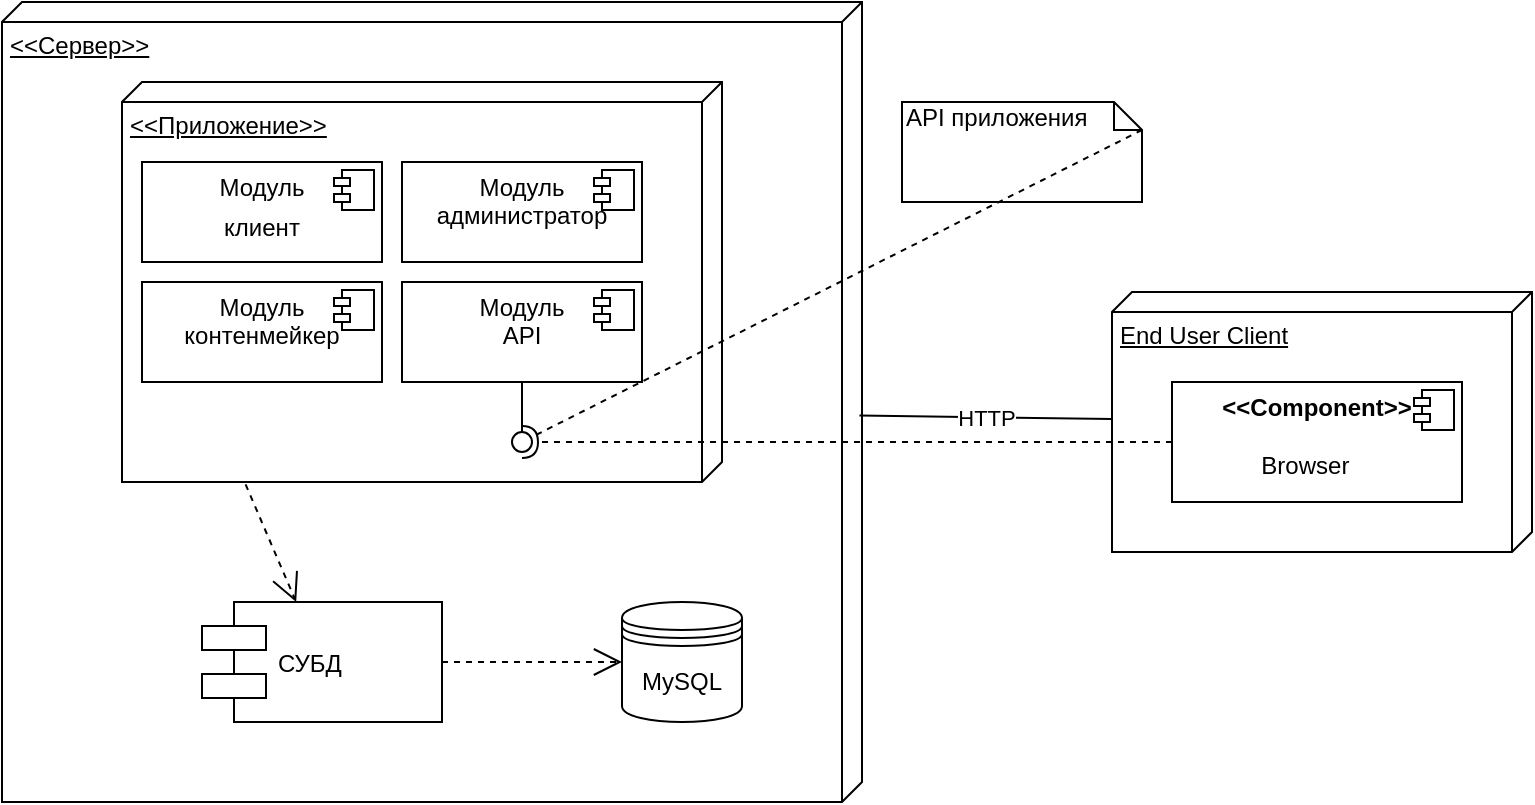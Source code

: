 <mxfile version="12.6.5" type="device"><diagram id="9e5L1c0t1BFMIEid9Wkt" name="Страница 1"><mxGraphModel dx="2235" dy="766" grid="1" gridSize="10" guides="1" tooltips="1" connect="1" arrows="1" fold="1" page="1" pageScale="1" pageWidth="827" pageHeight="1169" math="0" shadow="0"><root><mxCell id="0"/><mxCell id="1" parent="0"/><mxCell id="tIO9x3HwUAPWO4-eA81q-1" value="&amp;lt;&amp;lt;Сервер&amp;gt;&amp;gt;" style="verticalAlign=top;align=left;spacingTop=8;spacingLeft=2;spacingRight=12;shape=cube;size=10;direction=south;fontStyle=4;html=1;" parent="1" vertex="1"><mxGeometry x="-50" y="80" width="430" height="400" as="geometry"/></mxCell><mxCell id="tIO9x3HwUAPWO4-eA81q-2" value="End User Client" style="verticalAlign=top;align=left;spacingTop=8;spacingLeft=2;spacingRight=12;shape=cube;size=10;direction=south;fontStyle=4;html=1;" parent="1" vertex="1"><mxGeometry x="505" y="225" width="210" height="130" as="geometry"/></mxCell><mxCell id="tIO9x3HwUAPWO4-eA81q-5" value="HTTP" style="endArrow=none;html=1;exitX=0.517;exitY=0.003;exitDx=0;exitDy=0;exitPerimeter=0;" parent="1" source="tIO9x3HwUAPWO4-eA81q-1" target="tIO9x3HwUAPWO4-eA81q-2" edge="1"><mxGeometry width="50" height="50" relative="1" as="geometry"><mxPoint x="390" y="320" as="sourcePoint"/><mxPoint x="440" y="270" as="targetPoint"/></mxGeometry></mxCell><mxCell id="tIO9x3HwUAPWO4-eA81q-6" value="MySQL" style="shape=datastore;whiteSpace=wrap;html=1;" parent="1" vertex="1"><mxGeometry x="260" y="380" width="60" height="60" as="geometry"/></mxCell><mxCell id="tIO9x3HwUAPWO4-eA81q-7" value="СУБД" style="shape=component;align=left;spacingLeft=36;" parent="1" vertex="1"><mxGeometry x="50" y="380" width="120" height="60" as="geometry"/></mxCell><mxCell id="tIO9x3HwUAPWO4-eA81q-8" value="&amp;lt;&amp;lt;Приложение&amp;gt;&amp;gt;" style="verticalAlign=top;align=left;spacingTop=8;spacingLeft=2;spacingRight=12;shape=cube;size=10;direction=south;fontStyle=4;html=1;" parent="1" vertex="1"><mxGeometry x="10" y="120" width="300" height="200" as="geometry"/></mxCell><mxCell id="tIO9x3HwUAPWO4-eA81q-14" value="" style="endArrow=open;endSize=12;dashed=1;html=1;exitX=1;exitY=0.5;exitDx=0;exitDy=0;entryX=0;entryY=0.5;entryDx=0;entryDy=0;" parent="1" source="tIO9x3HwUAPWO4-eA81q-7" target="tIO9x3HwUAPWO4-eA81q-6" edge="1"><mxGeometry width="160" relative="1" as="geometry"><mxPoint x="170" y="530" as="sourcePoint"/><mxPoint x="330" y="530" as="targetPoint"/></mxGeometry></mxCell><mxCell id="tIO9x3HwUAPWO4-eA81q-15" value="" style="endArrow=open;endSize=12;dashed=1;html=1;exitX=1.006;exitY=0.794;exitDx=0;exitDy=0;exitPerimeter=0;" parent="1" source="tIO9x3HwUAPWO4-eA81q-8" target="tIO9x3HwUAPWO4-eA81q-7" edge="1"><mxGeometry width="160" relative="1" as="geometry"><mxPoint x="170" y="530" as="sourcePoint"/><mxPoint x="330" y="530" as="targetPoint"/></mxGeometry></mxCell><mxCell id="tIO9x3HwUAPWO4-eA81q-16" value="&lt;p style=&quot;margin: 0px ; margin-top: 6px ; text-align: center&quot;&gt;&lt;b&gt;&amp;lt;&amp;lt;Component&amp;gt;&amp;gt;&lt;/b&gt;&lt;/p&gt;&lt;p style=&quot;margin: 0px ; margin-left: 8px&quot;&gt;&amp;nbsp; &amp;nbsp; &amp;nbsp; &amp;nbsp; &amp;nbsp;&lt;/p&gt;&lt;p style=&quot;margin: 0px ; margin-left: 8px&quot;&gt;&amp;nbsp; &amp;nbsp; &amp;nbsp; &amp;nbsp; &amp;nbsp; &amp;nbsp;Browser&lt;/p&gt;" style="align=left;overflow=fill;html=1;" parent="1" vertex="1"><mxGeometry x="535" y="270" width="145" height="60" as="geometry"/></mxCell><mxCell id="tIO9x3HwUAPWO4-eA81q-17" value="" style="shape=component;jettyWidth=8;jettyHeight=4;" parent="tIO9x3HwUAPWO4-eA81q-16" vertex="1"><mxGeometry x="1" width="20" height="20" relative="1" as="geometry"><mxPoint x="-24" y="4" as="offset"/></mxGeometry></mxCell><mxCell id="tIO9x3HwUAPWO4-eA81q-18" value="&lt;p style=&quot;margin: 0px ; margin-top: 6px ; text-align: center&quot;&gt;&lt;span style=&quot;text-align: left&quot;&gt;Модуль&lt;/span&gt;&lt;br&gt;&lt;/p&gt;&lt;p style=&quot;margin: 0px ; margin-top: 6px ; text-align: center&quot;&gt;&lt;span style=&quot;text-align: left&quot;&gt;клиент&lt;/span&gt;&lt;br&gt;&lt;/p&gt;" style="align=left;overflow=fill;html=1;" parent="1" vertex="1"><mxGeometry x="20" y="160" width="120" height="50" as="geometry"/></mxCell><mxCell id="tIO9x3HwUAPWO4-eA81q-19" value="" style="shape=component;jettyWidth=8;jettyHeight=4;" parent="tIO9x3HwUAPWO4-eA81q-18" vertex="1"><mxGeometry x="1" width="20" height="20" relative="1" as="geometry"><mxPoint x="-24" y="4" as="offset"/></mxGeometry></mxCell><mxCell id="tIO9x3HwUAPWO4-eA81q-20" value="&lt;p style=&quot;margin: 0px ; margin-top: 6px ; text-align: center&quot;&gt;&lt;span style=&quot;text-align: left&quot;&gt;Модуль&lt;/span&gt;&lt;br style=&quot;padding: 0px ; margin: 0px ; text-align: left&quot;&gt;&lt;span style=&quot;text-align: left&quot;&gt;администратор&lt;/span&gt;&lt;br&gt;&lt;/p&gt;" style="align=left;overflow=fill;html=1;" parent="1" vertex="1"><mxGeometry x="150" y="160" width="120" height="50" as="geometry"/></mxCell><mxCell id="tIO9x3HwUAPWO4-eA81q-21" value="" style="shape=component;jettyWidth=8;jettyHeight=4;" parent="tIO9x3HwUAPWO4-eA81q-20" vertex="1"><mxGeometry x="1" width="20" height="20" relative="1" as="geometry"><mxPoint x="-24" y="4" as="offset"/></mxGeometry></mxCell><mxCell id="tIO9x3HwUAPWO4-eA81q-22" value="&lt;p style=&quot;margin: 0px ; margin-top: 6px ; text-align: center&quot;&gt;&lt;span style=&quot;text-align: left&quot;&gt;Модуль&lt;/span&gt;&lt;br style=&quot;padding: 0px ; margin: 0px ; text-align: left&quot;&gt;&lt;span style=&quot;text-align: left&quot;&gt;контенмейкер&lt;/span&gt;&lt;br&gt;&lt;/p&gt;" style="align=left;overflow=fill;html=1;" parent="1" vertex="1"><mxGeometry x="20" y="220" width="120" height="50" as="geometry"/></mxCell><mxCell id="tIO9x3HwUAPWO4-eA81q-23" value="" style="shape=component;jettyWidth=8;jettyHeight=4;" parent="tIO9x3HwUAPWO4-eA81q-22" vertex="1"><mxGeometry x="1" width="20" height="20" relative="1" as="geometry"><mxPoint x="-24" y="4" as="offset"/></mxGeometry></mxCell><mxCell id="YL7PW_1_VOTT3aP6-FkB-6" value="&lt;p style=&quot;margin: 0px ; margin-top: 6px ; text-align: center&quot;&gt;&lt;span style=&quot;text-align: left&quot;&gt;Модуль&lt;/span&gt;&lt;br style=&quot;padding: 0px ; margin: 0px ; text-align: left&quot;&gt;&lt;span style=&quot;text-align: left&quot;&gt;API&lt;/span&gt;&lt;/p&gt;" style="align=left;overflow=fill;html=1;" vertex="1" parent="1"><mxGeometry x="150" y="220" width="120" height="50" as="geometry"/></mxCell><mxCell id="YL7PW_1_VOTT3aP6-FkB-7" value="" style="shape=component;jettyWidth=8;jettyHeight=4;" vertex="1" parent="YL7PW_1_VOTT3aP6-FkB-6"><mxGeometry x="1" width="20" height="20" relative="1" as="geometry"><mxPoint x="-24" y="4" as="offset"/></mxGeometry></mxCell><mxCell id="YL7PW_1_VOTT3aP6-FkB-9" value="API приложения" style="shape=note;whiteSpace=wrap;html=1;size=14;verticalAlign=top;align=left;spacingTop=-6;" vertex="1" parent="1"><mxGeometry x="400" y="130" width="120" height="50" as="geometry"/></mxCell><mxCell id="YL7PW_1_VOTT3aP6-FkB-10" value="&amp;nbsp;" style="html=1;verticalAlign=bottom;endArrow=none;dashed=1;endSize=8;endFill=0;exitX=0;exitY=0;exitDx=120;exitDy=14;exitPerimeter=0;" edge="1" parent="1" source="YL7PW_1_VOTT3aP6-FkB-9" target="YL7PW_1_VOTT3aP6-FkB-13"><mxGeometry relative="1" as="geometry"><mxPoint x="-50" y="180" as="sourcePoint"/><mxPoint x="170.002" y="300.245" as="targetPoint"/></mxGeometry></mxCell><mxCell id="YL7PW_1_VOTT3aP6-FkB-11" value="" style="rounded=0;orthogonalLoop=1;jettySize=auto;html=1;endArrow=none;endFill=0;exitX=0.5;exitY=1;exitDx=0;exitDy=0;" edge="1" target="YL7PW_1_VOTT3aP6-FkB-13" parent="1" source="YL7PW_1_VOTT3aP6-FkB-6"><mxGeometry relative="1" as="geometry"><mxPoint x="230" y="300" as="sourcePoint"/></mxGeometry></mxCell><mxCell id="YL7PW_1_VOTT3aP6-FkB-12" value="" style="rounded=0;orthogonalLoop=1;jettySize=auto;html=1;endArrow=halfCircle;endFill=0;entryX=0.5;entryY=0.5;entryDx=0;entryDy=0;endSize=6;strokeWidth=1;dashed=1;" edge="1" target="YL7PW_1_VOTT3aP6-FkB-13" parent="1" source="tIO9x3HwUAPWO4-eA81q-16"><mxGeometry relative="1" as="geometry"><mxPoint x="270" y="300" as="sourcePoint"/></mxGeometry></mxCell><mxCell id="YL7PW_1_VOTT3aP6-FkB-13" value="" style="ellipse;whiteSpace=wrap;html=1;fontFamily=Helvetica;fontSize=12;fontColor=#000000;align=center;strokeColor=#000000;fillColor=#ffffff;points=[];aspect=fixed;resizable=0;" vertex="1" parent="1"><mxGeometry x="205" y="295" width="10" height="10" as="geometry"/></mxCell></root></mxGraphModel></diagram></mxfile>